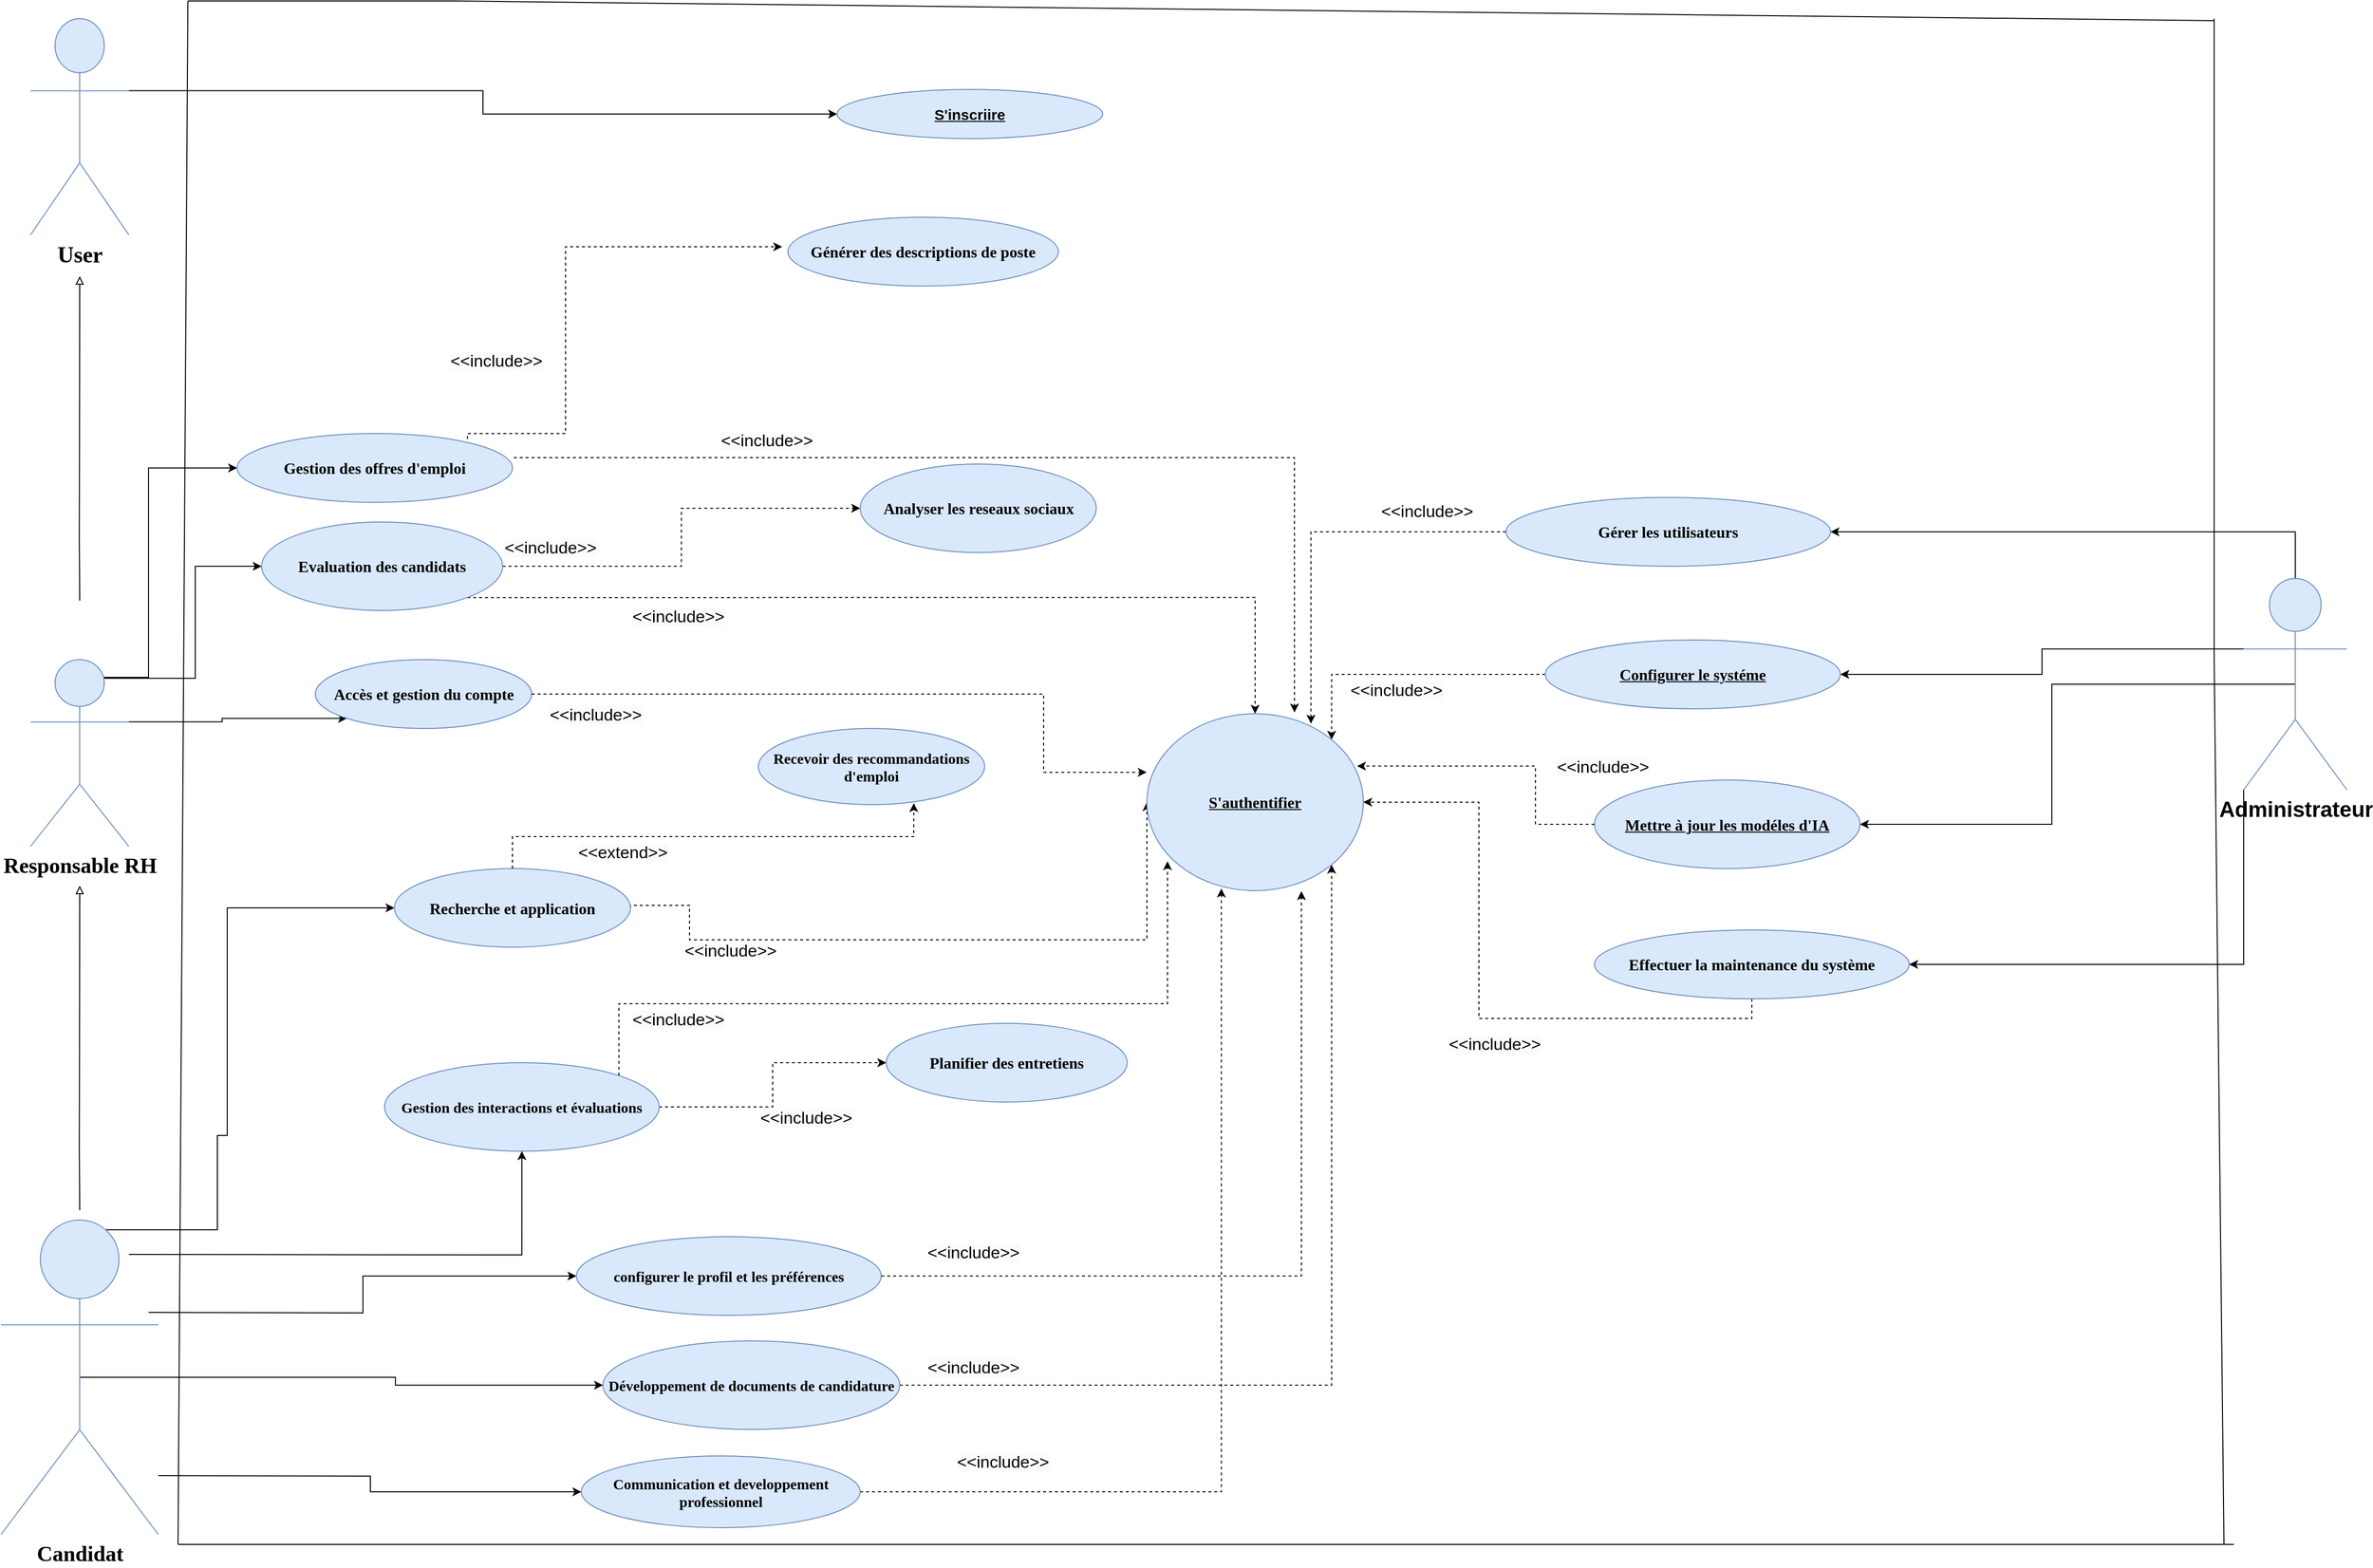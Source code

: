 <mxfile version="23.1.2" type="github" pages="2">
  <diagram name="Page-1" id="QbjlltIDUdfxvQgLfICV">
    <mxGraphModel dx="1068" dy="2477" grid="1" gridSize="10" guides="1" tooltips="1" connect="1" arrows="1" fold="1" page="1" pageScale="1" pageWidth="291" pageHeight="413" math="0" shadow="0">
      <root>
        <mxCell id="0" />
        <mxCell id="1" parent="0" />
        <mxCell id="irRTvhqSkoLgVxBGTdSO-6" value="" style="endArrow=none;html=1;rounded=0;" edge="1" parent="1">
          <mxGeometry width="50" height="50" relative="1" as="geometry">
            <mxPoint x="150" y="-100" as="sourcePoint" />
            <mxPoint x="160" y="-1670" as="targetPoint" />
          </mxGeometry>
        </mxCell>
        <mxCell id="irRTvhqSkoLgVxBGTdSO-7" value="" style="endArrow=none;html=1;rounded=0;" edge="1" parent="1">
          <mxGeometry width="50" height="50" relative="1" as="geometry">
            <mxPoint x="160" y="-1670" as="sourcePoint" />
            <mxPoint x="2220" y="-1650" as="targetPoint" />
            <Array as="points">
              <mxPoint x="430" y="-1670" />
            </Array>
          </mxGeometry>
        </mxCell>
        <mxCell id="irRTvhqSkoLgVxBGTdSO-13" value="" style="endArrow=block;html=1;rounded=0;curved=0;endFill=0;" edge="1" parent="1">
          <mxGeometry width="50" height="50" relative="1" as="geometry">
            <mxPoint x="50.06" y="-1060" as="sourcePoint" />
            <mxPoint x="50.06" y="-1390" as="targetPoint" />
            <Array as="points">
              <mxPoint x="49.63" y="-1120" />
            </Array>
          </mxGeometry>
        </mxCell>
        <mxCell id="xKyfS_tyk4sYt72xZp6e-140" style="edgeStyle=orthogonalEdgeStyle;rounded=0;orthogonalLoop=1;jettySize=auto;html=1;exitX=0.5;exitY=0;exitDx=0;exitDy=0;exitPerimeter=0;entryX=0;entryY=0.5;entryDx=0;entryDy=0;" edge="1" parent="1" source="irRTvhqSkoLgVxBGTdSO-14" target="irRTvhqSkoLgVxBGTdSO-53">
          <mxGeometry relative="1" as="geometry">
            <Array as="points">
              <mxPoint x="120" y="-982" />
              <mxPoint x="120" y="-1195" />
            </Array>
          </mxGeometry>
        </mxCell>
        <mxCell id="xKyfS_tyk4sYt72xZp6e-141" style="edgeStyle=orthogonalEdgeStyle;rounded=0;orthogonalLoop=1;jettySize=auto;html=1;exitX=0.75;exitY=0.1;exitDx=0;exitDy=0;exitPerimeter=0;entryX=0;entryY=0.5;entryDx=0;entryDy=0;" edge="1" parent="1" source="irRTvhqSkoLgVxBGTdSO-14" target="irRTvhqSkoLgVxBGTdSO-48">
          <mxGeometry relative="1" as="geometry" />
        </mxCell>
        <mxCell id="xKyfS_tyk4sYt72xZp6e-142" style="edgeStyle=orthogonalEdgeStyle;rounded=0;orthogonalLoop=1;jettySize=auto;html=1;exitX=1;exitY=0.333;exitDx=0;exitDy=0;exitPerimeter=0;entryX=0;entryY=1;entryDx=0;entryDy=0;" edge="1" parent="1" source="irRTvhqSkoLgVxBGTdSO-14" target="irRTvhqSkoLgVxBGTdSO-47">
          <mxGeometry relative="1" as="geometry" />
        </mxCell>
        <mxCell id="irRTvhqSkoLgVxBGTdSO-14" value="&lt;font size=&quot;1&quot; face=&quot;Georgia&quot;&gt;&lt;b style=&quot;font-size: 22px;&quot;&gt;Responsable RH&lt;/b&gt;&lt;/font&gt;" style="shape=umlActor;verticalLabelPosition=bottom;verticalAlign=top;html=1;outlineConnect=0;fillColor=#dae8fc;strokeColor=#6c8ebf;" vertex="1" parent="1">
          <mxGeometry y="-1000" width="100" height="190" as="geometry" />
        </mxCell>
        <mxCell id="xKyfS_tyk4sYt72xZp6e-143" style="edgeStyle=orthogonalEdgeStyle;rounded=0;orthogonalLoop=1;jettySize=auto;html=1;exitX=1;exitY=0.333;exitDx=0;exitDy=0;exitPerimeter=0;" edge="1" parent="1" source="irRTvhqSkoLgVxBGTdSO-17" target="xKyfS_tyk4sYt72xZp6e-22">
          <mxGeometry relative="1" as="geometry" />
        </mxCell>
        <mxCell id="irRTvhqSkoLgVxBGTdSO-17" value="&lt;font size=&quot;1&quot; face=&quot;Georgia&quot;&gt;&lt;b style=&quot;font-size: 23px;&quot;&gt;User&lt;/b&gt;&lt;/font&gt;" style="shape=umlActor;verticalLabelPosition=bottom;verticalAlign=top;html=1;outlineConnect=0;fillColor=#dae8fc;strokeColor=#6c8ebf;" vertex="1" parent="1">
          <mxGeometry y="-1652" width="100" height="220" as="geometry" />
        </mxCell>
        <mxCell id="irRTvhqSkoLgVxBGTdSO-46" value="&lt;b&gt;&lt;font face=&quot;Georgia&quot; style=&quot;font-size: 16px;&quot;&gt;Générer des descriptions de poste&lt;/font&gt;&lt;/b&gt;" style="ellipse;whiteSpace=wrap;html=1;fillColor=#dae8fc;strokeColor=#6c8ebf;" vertex="1" parent="1">
          <mxGeometry x="770" y="-1450" width="275" height="70" as="geometry" />
        </mxCell>
        <mxCell id="irRTvhqSkoLgVxBGTdSO-47" value="&lt;b&gt;&lt;font face=&quot;Georgia&quot; style=&quot;font-size: 16px;&quot;&gt;Accès et gestion du compte&lt;/font&gt;&lt;/b&gt;" style="ellipse;whiteSpace=wrap;html=1;fillColor=#dae8fc;strokeColor=#6c8ebf;" vertex="1" parent="1">
          <mxGeometry x="289.56" y="-1000" width="220" height="70" as="geometry" />
        </mxCell>
        <mxCell id="xKyfS_tyk4sYt72xZp6e-56" style="edgeStyle=orthogonalEdgeStyle;rounded=0;orthogonalLoop=1;jettySize=auto;html=1;exitX=1;exitY=0.5;exitDx=0;exitDy=0;dashed=1;" edge="1" parent="1" source="irRTvhqSkoLgVxBGTdSO-48" target="irRTvhqSkoLgVxBGTdSO-49">
          <mxGeometry relative="1" as="geometry" />
        </mxCell>
        <mxCell id="xKyfS_tyk4sYt72xZp6e-75" style="edgeStyle=orthogonalEdgeStyle;rounded=0;orthogonalLoop=1;jettySize=auto;html=1;exitX=1;exitY=1;exitDx=0;exitDy=0;dashed=1;" edge="1" parent="1" source="irRTvhqSkoLgVxBGTdSO-48" target="xKyfS_tyk4sYt72xZp6e-21">
          <mxGeometry relative="1" as="geometry" />
        </mxCell>
        <mxCell id="irRTvhqSkoLgVxBGTdSO-48" value="&lt;b&gt;&lt;font face=&quot;Georgia&quot; style=&quot;font-size: 16px;&quot;&gt;Evaluation des candidats&lt;/font&gt;&lt;/b&gt;" style="ellipse;whiteSpace=wrap;html=1;fillColor=#dae8fc;strokeColor=#6c8ebf;" vertex="1" parent="1">
          <mxGeometry x="235" y="-1140" width="245" height="90" as="geometry" />
        </mxCell>
        <mxCell id="irRTvhqSkoLgVxBGTdSO-49" value="&lt;font face=&quot;Georgia&quot; style=&quot;font-size: 16px;&quot;&gt;&lt;b style=&quot;&quot;&gt;Analyser les reseaux sociaux&lt;/b&gt;&lt;/font&gt;" style="ellipse;whiteSpace=wrap;html=1;fillColor=#dae8fc;strokeColor=#6c8ebf;" vertex="1" parent="1">
          <mxGeometry x="843.5" y="-1199" width="240" height="90" as="geometry" />
        </mxCell>
        <mxCell id="xKyfS_tyk4sYt72xZp6e-46" style="edgeStyle=orthogonalEdgeStyle;rounded=0;orthogonalLoop=1;jettySize=auto;html=1;exitX=1;exitY=0.5;exitDx=0;exitDy=0;entryX=0;entryY=0.5;entryDx=0;entryDy=0;dashed=1;" edge="1" parent="1" source="irRTvhqSkoLgVxBGTdSO-51" target="irRTvhqSkoLgVxBGTdSO-52">
          <mxGeometry relative="1" as="geometry" />
        </mxCell>
        <mxCell id="irRTvhqSkoLgVxBGTdSO-51" value="&lt;font face=&quot;Georgia&quot; style=&quot;font-size: 15px;&quot;&gt;&lt;b&gt;Gestion des interactions et évaluations&lt;/b&gt;&lt;/font&gt;" style="ellipse;whiteSpace=wrap;html=1;fillColor=#dae8fc;strokeColor=#6c8ebf;" vertex="1" parent="1">
          <mxGeometry x="360" y="-590" width="279.12" height="90" as="geometry" />
        </mxCell>
        <mxCell id="irRTvhqSkoLgVxBGTdSO-52" value="&lt;font face=&quot;Georgia&quot; style=&quot;font-size: 16px;&quot;&gt;&lt;b&gt;Planifier des entretiens&lt;/b&gt;&lt;/font&gt;" style="ellipse;whiteSpace=wrap;html=1;fillColor=#dae8fc;strokeColor=#6c8ebf;" vertex="1" parent="1">
          <mxGeometry x="870" y="-630" width="245" height="80" as="geometry" />
        </mxCell>
        <mxCell id="xKyfS_tyk4sYt72xZp6e-57" style="edgeStyle=orthogonalEdgeStyle;rounded=0;orthogonalLoop=1;jettySize=auto;html=1;exitX=1;exitY=0;exitDx=0;exitDy=0;entryX=0;entryY=0.5;entryDx=0;entryDy=0;dashed=1;" edge="1" parent="1">
          <mxGeometry relative="1" as="geometry">
            <mxPoint x="444.2" y="-1224.492" as="sourcePoint" />
            <mxPoint x="764.19" y="-1420" as="targetPoint" />
            <Array as="points">
              <mxPoint x="444" y="-1230" />
              <mxPoint x="544" y="-1230" />
              <mxPoint x="544" y="-1420" />
            </Array>
          </mxGeometry>
        </mxCell>
        <mxCell id="irRTvhqSkoLgVxBGTdSO-53" value="&lt;b&gt;&lt;font face=&quot;Georgia&quot; style=&quot;font-size: 16px;&quot;&gt;Gestion des offres d&#39;emploi&lt;/font&gt;&lt;/b&gt;" style="ellipse;whiteSpace=wrap;html=1;fillColor=#dae8fc;strokeColor=#6c8ebf;" vertex="1" parent="1">
          <mxGeometry x="210" y="-1230" width="280" height="70" as="geometry" />
        </mxCell>
        <mxCell id="xKyfS_tyk4sYt72xZp6e-136" style="edgeStyle=orthogonalEdgeStyle;rounded=0;orthogonalLoop=1;jettySize=auto;html=1;exitX=1;exitY=0.5;exitDx=0;exitDy=0;entryX=0;entryY=0.5;entryDx=0;entryDy=0;dashed=1;" edge="1" parent="1" source="irRTvhqSkoLgVxBGTdSO-54" target="xKyfS_tyk4sYt72xZp6e-21">
          <mxGeometry relative="1" as="geometry">
            <Array as="points">
              <mxPoint x="670" y="-750" />
              <mxPoint x="670" y="-715" />
            </Array>
          </mxGeometry>
        </mxCell>
        <mxCell id="irRTvhqSkoLgVxBGTdSO-54" value="&lt;b&gt;&lt;font face=&quot;Georgia&quot; style=&quot;font-size: 16px;&quot;&gt;Recherche et application&lt;/font&gt;&lt;/b&gt;" style="ellipse;whiteSpace=wrap;html=1;fillColor=#dae8fc;strokeColor=#6c8ebf;" vertex="1" parent="1">
          <mxGeometry x="370" y="-787.5" width="240" height="80" as="geometry" />
        </mxCell>
        <mxCell id="irRTvhqSkoLgVxBGTdSO-55" value="&lt;font size=&quot;1&quot; face=&quot;Georgia&quot; style=&quot;&quot;&gt;&lt;b style=&quot;font-size: 15px;&quot;&gt;Recevoir des recommandations d&#39;emploi&lt;/b&gt;&lt;/font&gt;" style="ellipse;whiteSpace=wrap;html=1;fillColor=#dae8fc;strokeColor=#6c8ebf;" vertex="1" parent="1">
          <mxGeometry x="740" y="-930" width="230" height="77.5" as="geometry" />
        </mxCell>
        <mxCell id="xKyfS_tyk4sYt72xZp6e-6" value="&lt;b&gt;&lt;font face=&quot;Georgia&quot; style=&quot;font-size: 16px;&quot;&gt;Gérer les utilisateurs&lt;/font&gt;&lt;/b&gt;" style="ellipse;whiteSpace=wrap;html=1;align=center;fillColor=#dae8fc;strokeColor=#6c8ebf;" vertex="1" parent="1">
          <mxGeometry x="1500" y="-1165" width="330" height="70" as="geometry" />
        </mxCell>
        <mxCell id="xKyfS_tyk4sYt72xZp6e-81" style="edgeStyle=orthogonalEdgeStyle;rounded=0;orthogonalLoop=1;jettySize=auto;html=1;exitX=1;exitY=0.5;exitDx=0;exitDy=0;dashed=1;entryX=0.344;entryY=0.988;entryDx=0;entryDy=0;entryPerimeter=0;" edge="1" parent="1" source="xKyfS_tyk4sYt72xZp6e-7" target="xKyfS_tyk4sYt72xZp6e-21">
          <mxGeometry relative="1" as="geometry">
            <mxPoint x="860" y="-825" as="targetPoint" />
          </mxGeometry>
        </mxCell>
        <mxCell id="xKyfS_tyk4sYt72xZp6e-7" value="&lt;b&gt;&lt;font face=&quot;Georgia&quot; style=&quot;font-size: 15px;&quot;&gt;Communication et developpement professionnel&lt;/font&gt;&lt;/b&gt;" style="ellipse;whiteSpace=wrap;html=1;align=center;fillColor=#dae8fc;strokeColor=#6c8ebf;" vertex="1" parent="1">
          <mxGeometry x="560" y="-190" width="283.5" height="73" as="geometry" />
        </mxCell>
        <mxCell id="xKyfS_tyk4sYt72xZp6e-80" style="edgeStyle=orthogonalEdgeStyle;rounded=0;orthogonalLoop=1;jettySize=auto;html=1;exitX=1;exitY=0.5;exitDx=0;exitDy=0;entryX=1;entryY=1;entryDx=0;entryDy=0;dashed=1;" edge="1" parent="1" source="xKyfS_tyk4sYt72xZp6e-8" target="xKyfS_tyk4sYt72xZp6e-21">
          <mxGeometry relative="1" as="geometry" />
        </mxCell>
        <mxCell id="xKyfS_tyk4sYt72xZp6e-8" value="&lt;b&gt;&lt;font face=&quot;Georgia&quot; style=&quot;font-size: 15px;&quot;&gt;Développement de documents de candidature&lt;/font&gt;&lt;/b&gt;" style="ellipse;whiteSpace=wrap;html=1;align=center;fillColor=#dae8fc;strokeColor=#6c8ebf;" vertex="1" parent="1">
          <mxGeometry x="582" y="-307" width="301.75" height="90" as="geometry" />
        </mxCell>
        <mxCell id="xKyfS_tyk4sYt72xZp6e-9" value="&lt;font face=&quot;Georgia&quot; style=&quot;font-size: 15px;&quot;&gt;&lt;b&gt;configurer le profil et les préférences&lt;/b&gt;&lt;/font&gt;" style="ellipse;whiteSpace=wrap;html=1;align=center;fillColor=#dae8fc;strokeColor=#6c8ebf;" vertex="1" parent="1">
          <mxGeometry x="555" y="-413" width="310" height="80" as="geometry" />
        </mxCell>
        <mxCell id="xKyfS_tyk4sYt72xZp6e-12" value="&lt;font face=&quot;Georgia&quot; style=&quot;font-size: 16px;&quot;&gt;&lt;b&gt;Mettre à jour les modéles d&#39;IA&lt;/b&gt;&lt;/font&gt;" style="ellipse;whiteSpace=wrap;html=1;align=center;fontStyle=4;fillColor=#dae8fc;strokeColor=#6c8ebf;" vertex="1" parent="1">
          <mxGeometry x="1590" y="-877.5" width="270" height="90" as="geometry" />
        </mxCell>
        <mxCell id="xKyfS_tyk4sYt72xZp6e-116" style="edgeStyle=orthogonalEdgeStyle;rounded=0;orthogonalLoop=1;jettySize=auto;html=1;exitX=0;exitY=0.5;exitDx=0;exitDy=0;entryX=1;entryY=0;entryDx=0;entryDy=0;dashed=1;" edge="1" parent="1" source="xKyfS_tyk4sYt72xZp6e-13" target="xKyfS_tyk4sYt72xZp6e-21">
          <mxGeometry relative="1" as="geometry" />
        </mxCell>
        <mxCell id="xKyfS_tyk4sYt72xZp6e-13" value="&lt;font face=&quot;Georgia&quot; style=&quot;font-size: 16px;&quot;&gt;&lt;b&gt;Configurer le systéme&lt;/b&gt;&lt;/font&gt;" style="ellipse;whiteSpace=wrap;html=1;align=center;fontStyle=4;fillColor=#dae8fc;strokeColor=#6c8ebf;" vertex="1" parent="1">
          <mxGeometry x="1540" y="-1020" width="300" height="70" as="geometry" />
        </mxCell>
        <mxCell id="xKyfS_tyk4sYt72xZp6e-113" style="edgeStyle=orthogonalEdgeStyle;rounded=0;orthogonalLoop=1;jettySize=auto;html=1;exitX=0.5;exitY=1;exitDx=0;exitDy=0;entryX=1;entryY=0.5;entryDx=0;entryDy=0;dashed=1;" edge="1" parent="1" source="xKyfS_tyk4sYt72xZp6e-15" target="xKyfS_tyk4sYt72xZp6e-21">
          <mxGeometry relative="1" as="geometry" />
        </mxCell>
        <mxCell id="xKyfS_tyk4sYt72xZp6e-15" value="&lt;font face=&quot;Georgia&quot; style=&quot;font-size: 16px;&quot;&gt;&lt;b&gt;Effectuer la maintenance du système&lt;/b&gt;&lt;/font&gt;" style="ellipse;whiteSpace=wrap;html=1;align=center;fillColor=#dae8fc;strokeColor=#6c8ebf;" vertex="1" parent="1">
          <mxGeometry x="1590" y="-725" width="320" height="70" as="geometry" />
        </mxCell>
        <mxCell id="xKyfS_tyk4sYt72xZp6e-21" value="&lt;b&gt;&lt;font face=&quot;Georgia&quot; style=&quot;font-size: 16px;&quot;&gt;S&#39;authentifier&lt;/font&gt;&lt;/b&gt;" style="ellipse;whiteSpace=wrap;html=1;align=center;fontStyle=4;fillColor=#dae8fc;strokeColor=#6c8ebf;" vertex="1" parent="1">
          <mxGeometry x="1135" y="-945" width="220" height="180" as="geometry" />
        </mxCell>
        <mxCell id="xKyfS_tyk4sYt72xZp6e-22" value="&lt;font style=&quot;font-size: 15px;&quot;&gt;&lt;b&gt;S&#39;inscriire&lt;/b&gt;&lt;/font&gt;" style="ellipse;whiteSpace=wrap;html=1;align=center;fontStyle=4;fillColor=#dae8fc;strokeColor=#6c8ebf;" vertex="1" parent="1">
          <mxGeometry x="820" y="-1580" width="270" height="50" as="geometry" />
        </mxCell>
        <mxCell id="xKyfS_tyk4sYt72xZp6e-27" value="" style="endArrow=none;html=1;rounded=0;" edge="1" parent="1">
          <mxGeometry width="50" height="50" relative="1" as="geometry">
            <mxPoint x="150" y="-100" as="sourcePoint" />
            <mxPoint x="2240" y="-100" as="targetPoint" />
          </mxGeometry>
        </mxCell>
        <mxCell id="xKyfS_tyk4sYt72xZp6e-28" value="" style="endArrow=none;html=1;rounded=0;" edge="1" parent="1">
          <mxGeometry width="50" height="50" relative="1" as="geometry">
            <mxPoint x="2230" y="-100" as="sourcePoint" />
            <mxPoint x="2220" y="-1652" as="targetPoint" />
            <Array as="points">
              <mxPoint x="2220" y="-1002" />
            </Array>
          </mxGeometry>
        </mxCell>
        <mxCell id="xKyfS_tyk4sYt72xZp6e-122" style="edgeStyle=orthogonalEdgeStyle;rounded=0;orthogonalLoop=1;jettySize=auto;html=1;exitX=0.5;exitY=0;exitDx=0;exitDy=0;exitPerimeter=0;entryX=1;entryY=0.5;entryDx=0;entryDy=0;" edge="1" parent="1" source="xKyfS_tyk4sYt72xZp6e-36" target="xKyfS_tyk4sYt72xZp6e-6">
          <mxGeometry relative="1" as="geometry" />
        </mxCell>
        <mxCell id="xKyfS_tyk4sYt72xZp6e-123" style="edgeStyle=orthogonalEdgeStyle;rounded=0;orthogonalLoop=1;jettySize=auto;html=1;exitX=0;exitY=0.333;exitDx=0;exitDy=0;exitPerimeter=0;entryX=1;entryY=0.5;entryDx=0;entryDy=0;" edge="1" parent="1" source="xKyfS_tyk4sYt72xZp6e-36" target="xKyfS_tyk4sYt72xZp6e-13">
          <mxGeometry relative="1" as="geometry" />
        </mxCell>
        <mxCell id="xKyfS_tyk4sYt72xZp6e-124" style="edgeStyle=orthogonalEdgeStyle;rounded=0;orthogonalLoop=1;jettySize=auto;html=1;exitX=0.5;exitY=0.5;exitDx=0;exitDy=0;exitPerimeter=0;entryX=1;entryY=0.5;entryDx=0;entryDy=0;" edge="1" parent="1" source="xKyfS_tyk4sYt72xZp6e-36" target="xKyfS_tyk4sYt72xZp6e-12">
          <mxGeometry relative="1" as="geometry" />
        </mxCell>
        <mxCell id="xKyfS_tyk4sYt72xZp6e-125" style="edgeStyle=orthogonalEdgeStyle;rounded=0;orthogonalLoop=1;jettySize=auto;html=1;exitX=0;exitY=1;exitDx=0;exitDy=0;exitPerimeter=0;entryX=1;entryY=0.5;entryDx=0;entryDy=0;" edge="1" parent="1" source="xKyfS_tyk4sYt72xZp6e-36" target="xKyfS_tyk4sYt72xZp6e-15">
          <mxGeometry relative="1" as="geometry" />
        </mxCell>
        <mxCell id="xKyfS_tyk4sYt72xZp6e-36" value="&lt;font style=&quot;font-size: 22px;&quot;&gt;&lt;b&gt;Administrateur&lt;/b&gt;&lt;/font&gt;" style="shape=umlActor;verticalLabelPosition=bottom;verticalAlign=top;html=1;outlineConnect=0;fillColor=#dae8fc;strokeColor=#6c8ebf;" vertex="1" parent="1">
          <mxGeometry x="2250" y="-1082.5" width="105" height="215" as="geometry" />
        </mxCell>
        <mxCell id="xKyfS_tyk4sYt72xZp6e-45" style="edgeStyle=orthogonalEdgeStyle;rounded=0;orthogonalLoop=1;jettySize=auto;html=1;exitX=0.5;exitY=0;exitDx=0;exitDy=0;entryX=0.687;entryY=0.981;entryDx=0;entryDy=0;entryPerimeter=0;dashed=1;" edge="1" parent="1" source="irRTvhqSkoLgVxBGTdSO-54" target="irRTvhqSkoLgVxBGTdSO-55">
          <mxGeometry relative="1" as="geometry" />
        </mxCell>
        <mxCell id="xKyfS_tyk4sYt72xZp6e-79" style="edgeStyle=orthogonalEdgeStyle;rounded=0;orthogonalLoop=1;jettySize=auto;html=1;exitX=1;exitY=0.5;exitDx=0;exitDy=0;entryX=0.714;entryY=1.003;entryDx=0;entryDy=0;entryPerimeter=0;dashed=1;" edge="1" parent="1" source="xKyfS_tyk4sYt72xZp6e-9" target="xKyfS_tyk4sYt72xZp6e-21">
          <mxGeometry relative="1" as="geometry" />
        </mxCell>
        <mxCell id="xKyfS_tyk4sYt72xZp6e-83" value="&lt;font style=&quot;font-size: 17px;&quot;&gt;&amp;lt;&amp;lt;include&amp;gt;&amp;gt;&lt;/font&gt;" style="text;html=1;strokeColor=none;fillColor=none;align=center;verticalAlign=middle;whiteSpace=wrap;rounded=0;" vertex="1" parent="1">
          <mxGeometry x="1390" y="-1165" width="60" height="30" as="geometry" />
        </mxCell>
        <mxCell id="xKyfS_tyk4sYt72xZp6e-84" value="&lt;span style=&quot;color: rgb(0, 0, 0); font-family: Helvetica; font-size: 17px; font-style: normal; font-variant-ligatures: normal; font-variant-caps: normal; font-weight: 400; letter-spacing: normal; orphans: 2; text-align: center; text-indent: 0px; text-transform: none; widows: 2; word-spacing: 0px; -webkit-text-stroke-width: 0px; background-color: rgb(251, 251, 251); text-decoration-thickness: initial; text-decoration-style: initial; text-decoration-color: initial; float: none; display: inline !important;&quot;&gt;&amp;lt;&amp;lt;include&amp;gt;&amp;gt;&lt;/span&gt;" style="text;whiteSpace=wrap;html=1;" vertex="1" parent="1">
          <mxGeometry x="940" y="-200" width="130" height="40" as="geometry" />
        </mxCell>
        <mxCell id="xKyfS_tyk4sYt72xZp6e-85" value="&#xa;&lt;span style=&quot;color: rgb(0, 0, 0); font-family: Helvetica; font-size: 17px; font-style: normal; font-variant-ligatures: normal; font-variant-caps: normal; font-weight: 400; letter-spacing: normal; orphans: 2; text-align: center; text-indent: 0px; text-transform: none; widows: 2; word-spacing: 0px; -webkit-text-stroke-width: 0px; background-color: rgb(251, 251, 251); text-decoration-thickness: initial; text-decoration-style: initial; text-decoration-color: initial; float: none; display: inline !important;&quot;&gt;&amp;lt;&amp;lt;include&amp;gt;&amp;gt;&lt;/span&gt;&#xa;&#xa;" style="text;whiteSpace=wrap;html=1;" vertex="1" parent="1">
          <mxGeometry x="910" y="-310" width="130" height="40" as="geometry" />
        </mxCell>
        <mxCell id="xKyfS_tyk4sYt72xZp6e-87" value="&lt;span style=&quot;color: rgb(0, 0, 0); font-family: Helvetica; font-size: 17px; font-style: normal; font-variant-ligatures: normal; font-variant-caps: normal; font-weight: 400; letter-spacing: normal; orphans: 2; text-align: center; text-indent: 0px; text-transform: none; widows: 2; word-spacing: 0px; -webkit-text-stroke-width: 0px; background-color: rgb(251, 251, 251); text-decoration-thickness: initial; text-decoration-style: initial; text-decoration-color: initial; float: none; display: inline !important;&quot;&gt;&amp;lt;&amp;lt;include&amp;gt;&amp;gt;&lt;/span&gt;" style="text;whiteSpace=wrap;html=1;" vertex="1" parent="1">
          <mxGeometry x="1440" y="-625" width="130" height="40" as="geometry" />
        </mxCell>
        <mxCell id="xKyfS_tyk4sYt72xZp6e-88" value="&lt;span style=&quot;color: rgb(0, 0, 0); font-family: Helvetica; font-size: 17px; font-style: normal; font-variant-ligatures: normal; font-variant-caps: normal; font-weight: 400; letter-spacing: normal; orphans: 2; text-align: center; text-indent: 0px; text-transform: none; widows: 2; word-spacing: 0px; -webkit-text-stroke-width: 0px; background-color: rgb(251, 251, 251); text-decoration-thickness: initial; text-decoration-style: initial; text-decoration-color: initial; float: none; display: inline !important;&quot;&gt;&amp;lt;&amp;lt;include&amp;gt;&amp;gt;&lt;/span&gt;" style="text;whiteSpace=wrap;html=1;" vertex="1" parent="1">
          <mxGeometry x="1340" y="-985" width="130" height="40" as="geometry" />
        </mxCell>
        <mxCell id="xKyfS_tyk4sYt72xZp6e-93" value="&lt;span style=&quot;color: rgb(0, 0, 0); font-family: Helvetica; font-size: 17px; font-style: normal; font-variant-ligatures: normal; font-variant-caps: normal; font-weight: 400; letter-spacing: normal; orphans: 2; text-align: center; text-indent: 0px; text-transform: none; widows: 2; word-spacing: 0px; -webkit-text-stroke-width: 0px; background-color: rgb(251, 251, 251); text-decoration-thickness: initial; text-decoration-style: initial; text-decoration-color: initial; float: none; display: inline !important;&quot;&gt;&amp;lt;&amp;lt;include&amp;gt;&amp;gt;&lt;/span&gt;" style="text;whiteSpace=wrap;html=1;" vertex="1" parent="1">
          <mxGeometry x="525.88" y="-960" width="130" height="40" as="geometry" />
        </mxCell>
        <mxCell id="xKyfS_tyk4sYt72xZp6e-95" value="&lt;span style=&quot;color: rgb(0, 0, 0); font-family: Helvetica; font-size: 17px; font-style: normal; font-variant-ligatures: normal; font-variant-caps: normal; font-weight: 400; letter-spacing: normal; orphans: 2; text-align: center; text-indent: 0px; text-transform: none; widows: 2; word-spacing: 0px; -webkit-text-stroke-width: 0px; background-color: rgb(251, 251, 251); text-decoration-thickness: initial; text-decoration-style: initial; text-decoration-color: initial; float: none; display: inline !important;&quot;&gt;&amp;lt;&amp;lt;include&amp;gt;&amp;gt;&lt;/span&gt;" style="text;whiteSpace=wrap;html=1;" vertex="1" parent="1">
          <mxGeometry x="425" y="-1320" width="130" height="40" as="geometry" />
        </mxCell>
        <mxCell id="xKyfS_tyk4sYt72xZp6e-96" value="&lt;span style=&quot;color: rgb(0, 0, 0); font-family: Helvetica; font-size: 17px; font-style: normal; font-variant-ligatures: normal; font-variant-caps: normal; font-weight: 400; letter-spacing: normal; orphans: 2; text-align: center; text-indent: 0px; text-transform: none; widows: 2; word-spacing: 0px; -webkit-text-stroke-width: 0px; background-color: rgb(251, 251, 251); text-decoration-thickness: initial; text-decoration-style: initial; text-decoration-color: initial; float: none; display: inline !important;&quot;&gt;&amp;lt;&amp;lt;include&amp;gt;&amp;gt;&lt;/span&gt;" style="text;whiteSpace=wrap;html=1;" vertex="1" parent="1">
          <mxGeometry x="480" y="-1130" width="130" height="40" as="geometry" />
        </mxCell>
        <mxCell id="xKyfS_tyk4sYt72xZp6e-97" value="&lt;span style=&quot;color: rgb(0, 0, 0); font-family: Helvetica; font-size: 17px; font-style: normal; font-variant-ligatures: normal; font-variant-caps: normal; font-weight: 400; letter-spacing: normal; orphans: 2; text-align: center; text-indent: 0px; text-transform: none; widows: 2; word-spacing: 0px; -webkit-text-stroke-width: 0px; background-color: rgb(251, 251, 251); text-decoration-thickness: initial; text-decoration-style: initial; text-decoration-color: initial; float: none; display: inline !important;&quot;&gt;&amp;lt;&amp;lt;include&amp;gt;&amp;gt;&lt;/span&gt;" style="text;whiteSpace=wrap;html=1;" vertex="1" parent="1">
          <mxGeometry x="610" y="-1060" width="130" height="40" as="geometry" />
        </mxCell>
        <mxCell id="xKyfS_tyk4sYt72xZp6e-98" value="&lt;span style=&quot;color: rgb(0, 0, 0); font-family: Helvetica; font-size: 17px; font-style: normal; font-variant-ligatures: normal; font-variant-caps: normal; font-weight: 400; letter-spacing: normal; orphans: 2; text-align: center; text-indent: 0px; text-transform: none; widows: 2; word-spacing: 0px; -webkit-text-stroke-width: 0px; background-color: rgb(251, 251, 251); text-decoration-thickness: initial; text-decoration-style: initial; text-decoration-color: initial; float: none; display: inline !important;&quot;&gt;&amp;lt;&amp;lt;extend&amp;gt;&amp;gt;&lt;/span&gt;" style="text;whiteSpace=wrap;html=1;" vertex="1" parent="1">
          <mxGeometry x="555" y="-820" width="130" height="40" as="geometry" />
        </mxCell>
        <mxCell id="xKyfS_tyk4sYt72xZp6e-99" value="&lt;span style=&quot;color: rgb(0, 0, 0); font-family: Helvetica; font-size: 17px; font-style: normal; font-variant-ligatures: normal; font-variant-caps: normal; font-weight: 400; letter-spacing: normal; orphans: 2; text-align: center; text-indent: 0px; text-transform: none; widows: 2; word-spacing: 0px; -webkit-text-stroke-width: 0px; background-color: rgb(251, 251, 251); text-decoration-thickness: initial; text-decoration-style: initial; text-decoration-color: initial; float: none; display: inline !important;&quot;&gt;&amp;lt;&amp;lt;include&amp;gt;&amp;gt;&lt;/span&gt;" style="text;whiteSpace=wrap;html=1;" vertex="1" parent="1">
          <mxGeometry x="910" y="-413" width="130" height="40" as="geometry" />
        </mxCell>
        <mxCell id="xKyfS_tyk4sYt72xZp6e-107" style="edgeStyle=orthogonalEdgeStyle;rounded=0;orthogonalLoop=1;jettySize=auto;html=1;exitX=1;exitY=0.5;exitDx=0;exitDy=0;entryX=-0.001;entryY=0.331;entryDx=0;entryDy=0;entryPerimeter=0;dashed=1;" edge="1" parent="1" source="irRTvhqSkoLgVxBGTdSO-47" target="xKyfS_tyk4sYt72xZp6e-21">
          <mxGeometry relative="1" as="geometry">
            <Array as="points">
              <mxPoint x="1030" y="-965" />
              <mxPoint x="1030" y="-885" />
            </Array>
          </mxGeometry>
        </mxCell>
        <mxCell id="xKyfS_tyk4sYt72xZp6e-117" style="edgeStyle=orthogonalEdgeStyle;rounded=0;orthogonalLoop=1;jettySize=auto;html=1;exitX=0;exitY=0.5;exitDx=0;exitDy=0;entryX=0.758;entryY=0.056;entryDx=0;entryDy=0;entryPerimeter=0;dashed=1;" edge="1" parent="1" source="xKyfS_tyk4sYt72xZp6e-6" target="xKyfS_tyk4sYt72xZp6e-21">
          <mxGeometry relative="1" as="geometry" />
        </mxCell>
        <mxCell id="xKyfS_tyk4sYt72xZp6e-131" value="" style="edgeStyle=orthogonalEdgeStyle;rounded=0;orthogonalLoop=1;jettySize=auto;html=1;exitX=1.005;exitY=0.35;exitDx=0;exitDy=0;dashed=1;entryX=0.682;entryY=-0.007;entryDx=0;entryDy=0;entryPerimeter=0;exitPerimeter=0;" edge="1" parent="1" source="irRTvhqSkoLgVxBGTdSO-53" target="xKyfS_tyk4sYt72xZp6e-21">
          <mxGeometry relative="1" as="geometry">
            <mxPoint x="510.0" y="-1203.228" as="sourcePoint" />
            <mxPoint x="1289.02" y="-960.0" as="targetPoint" />
          </mxGeometry>
        </mxCell>
        <mxCell id="xKyfS_tyk4sYt72xZp6e-132" value="&lt;span style=&quot;color: rgb(0, 0, 0); font-family: Helvetica; font-size: 17px; font-style: normal; font-variant-ligatures: normal; font-variant-caps: normal; font-weight: 400; letter-spacing: normal; orphans: 2; text-align: center; text-indent: 0px; text-transform: none; widows: 2; word-spacing: 0px; -webkit-text-stroke-width: 0px; background-color: rgb(251, 251, 251); text-decoration-thickness: initial; text-decoration-style: initial; text-decoration-color: initial; float: none; display: inline !important;&quot;&gt;&amp;lt;&amp;lt;include&amp;gt;&amp;gt;&lt;/span&gt;" style="text;whiteSpace=wrap;html=1;" vertex="1" parent="1">
          <mxGeometry x="700" y="-1239" width="130" height="40" as="geometry" />
        </mxCell>
        <mxCell id="xKyfS_tyk4sYt72xZp6e-101" value="&lt;span style=&quot;color: rgb(0, 0, 0); font-family: Helvetica; font-size: 17px; font-style: normal; font-variant-ligatures: normal; font-variant-caps: normal; font-weight: 400; letter-spacing: normal; orphans: 2; text-align: center; text-indent: 0px; text-transform: none; widows: 2; word-spacing: 0px; -webkit-text-stroke-width: 0px; background-color: rgb(251, 251, 251); text-decoration-thickness: initial; text-decoration-style: initial; text-decoration-color: initial; float: none; display: inline !important;&quot;&gt;&amp;lt;&amp;lt;include&amp;gt;&amp;gt;&lt;/span&gt;" style="text;whiteSpace=wrap;html=1;" vertex="1" parent="1">
          <mxGeometry x="663" y="-720" width="130" height="40" as="geometry" />
        </mxCell>
        <mxCell id="xKyfS_tyk4sYt72xZp6e-135" style="edgeStyle=orthogonalEdgeStyle;rounded=0;orthogonalLoop=1;jettySize=auto;html=1;exitX=0.5;exitY=1;exitDx=0;exitDy=0;" edge="1" parent="1" source="xKyfS_tyk4sYt72xZp6e-101" target="xKyfS_tyk4sYt72xZp6e-101">
          <mxGeometry relative="1" as="geometry" />
        </mxCell>
        <mxCell id="xKyfS_tyk4sYt72xZp6e-144" style="edgeStyle=orthogonalEdgeStyle;rounded=0;orthogonalLoop=1;jettySize=auto;html=1;exitX=0.5;exitY=0;exitDx=0;exitDy=0;exitPerimeter=0;entryX=0;entryY=0.5;entryDx=0;entryDy=0;" edge="1" parent="1" target="irRTvhqSkoLgVxBGTdSO-54">
          <mxGeometry relative="1" as="geometry">
            <mxPoint x="70" y="-420" as="sourcePoint" />
            <Array as="points">
              <mxPoint x="190" y="-420" />
              <mxPoint x="190" y="-516" />
              <mxPoint x="200" y="-516" />
              <mxPoint x="200" y="-748" />
            </Array>
          </mxGeometry>
        </mxCell>
        <mxCell id="xKyfS_tyk4sYt72xZp6e-145" style="edgeStyle=orthogonalEdgeStyle;rounded=0;orthogonalLoop=1;jettySize=auto;html=1;exitX=0.75;exitY=0.1;exitDx=0;exitDy=0;exitPerimeter=0;" edge="1" parent="1" target="irRTvhqSkoLgVxBGTdSO-51">
          <mxGeometry relative="1" as="geometry">
            <mxPoint x="100" y="-395" as="sourcePoint" />
          </mxGeometry>
        </mxCell>
        <mxCell id="xKyfS_tyk4sYt72xZp6e-146" style="edgeStyle=orthogonalEdgeStyle;rounded=0;orthogonalLoop=1;jettySize=auto;html=1;entryX=0;entryY=0.5;entryDx=0;entryDy=0;" edge="1" parent="1" target="xKyfS_tyk4sYt72xZp6e-9">
          <mxGeometry relative="1" as="geometry">
            <mxPoint x="120" y="-336" as="sourcePoint" />
          </mxGeometry>
        </mxCell>
        <mxCell id="xKyfS_tyk4sYt72xZp6e-148" style="edgeStyle=orthogonalEdgeStyle;rounded=0;orthogonalLoop=1;jettySize=auto;html=1;exitX=1;exitY=1;exitDx=0;exitDy=0;exitPerimeter=0;entryX=0;entryY=0.5;entryDx=0;entryDy=0;" edge="1" parent="1" target="xKyfS_tyk4sYt72xZp6e-7">
          <mxGeometry relative="1" as="geometry">
            <mxPoint x="130" y="-170" as="sourcePoint" />
          </mxGeometry>
        </mxCell>
        <mxCell id="xKyfS_tyk4sYt72xZp6e-151" value="" style="endArrow=block;html=1;rounded=0;curved=0;endFill=0;" edge="1" parent="1">
          <mxGeometry width="50" height="50" relative="1" as="geometry">
            <mxPoint x="50.06" y="-440" as="sourcePoint" />
            <mxPoint x="50.06" y="-770" as="targetPoint" />
            <Array as="points">
              <mxPoint x="49.63" y="-500" />
            </Array>
          </mxGeometry>
        </mxCell>
        <mxCell id="xKyfS_tyk4sYt72xZp6e-152" style="edgeStyle=orthogonalEdgeStyle;rounded=0;orthogonalLoop=1;jettySize=auto;html=1;exitX=0;exitY=0.5;exitDx=0;exitDy=0;entryX=0.971;entryY=0.296;entryDx=0;entryDy=0;entryPerimeter=0;dashed=1;" edge="1" parent="1" source="xKyfS_tyk4sYt72xZp6e-12" target="xKyfS_tyk4sYt72xZp6e-21">
          <mxGeometry relative="1" as="geometry">
            <Array as="points">
              <mxPoint x="1530" y="-833" />
              <mxPoint x="1530" y="-892" />
            </Array>
          </mxGeometry>
        </mxCell>
        <mxCell id="xKyfS_tyk4sYt72xZp6e-153" value="&lt;span style=&quot;color: rgb(0, 0, 0); font-family: Helvetica; font-size: 17px; font-style: normal; font-variant-ligatures: normal; font-variant-caps: normal; font-weight: 400; letter-spacing: normal; orphans: 2; text-align: center; text-indent: 0px; text-transform: none; widows: 2; word-spacing: 0px; -webkit-text-stroke-width: 0px; background-color: rgb(251, 251, 251); text-decoration-thickness: initial; text-decoration-style: initial; text-decoration-color: initial; float: none; display: inline !important;&quot;&gt;&amp;lt;&amp;lt;include&amp;gt;&amp;gt;&lt;/span&gt;" style="text;whiteSpace=wrap;html=1;" vertex="1" parent="1">
          <mxGeometry x="1550" y="-907.5" width="130" height="40" as="geometry" />
        </mxCell>
        <mxCell id="xKyfS_tyk4sYt72xZp6e-158" style="edgeStyle=orthogonalEdgeStyle;rounded=0;orthogonalLoop=1;jettySize=auto;html=1;exitX=0.5;exitY=0.5;exitDx=0;exitDy=0;exitPerimeter=0;entryX=0;entryY=0.5;entryDx=0;entryDy=0;" edge="1" parent="1" source="xKyfS_tyk4sYt72xZp6e-155" target="xKyfS_tyk4sYt72xZp6e-8">
          <mxGeometry relative="1" as="geometry">
            <Array as="points">
              <mxPoint x="371" y="-270" />
              <mxPoint x="371" y="-262" />
            </Array>
          </mxGeometry>
        </mxCell>
        <mxCell id="xKyfS_tyk4sYt72xZp6e-155" value="&lt;font face=&quot;Georgia&quot; style=&quot;font-size: 22px;&quot;&gt;&lt;b&gt;Candidat&lt;/b&gt;&lt;/font&gt;" style="shape=umlActor;verticalLabelPosition=bottom;verticalAlign=top;html=1;outlineConnect=0;fillColor=#dae8fc;strokeColor=#6c8ebf;" vertex="1" parent="1">
          <mxGeometry x="-30" y="-430" width="160" height="320" as="geometry" />
        </mxCell>
        <mxCell id="xKyfS_tyk4sYt72xZp6e-159" style="edgeStyle=orthogonalEdgeStyle;rounded=0;orthogonalLoop=1;jettySize=auto;html=1;exitX=1;exitY=0;exitDx=0;exitDy=0;entryX=0.095;entryY=0.834;entryDx=0;entryDy=0;entryPerimeter=0;dashed=1;" edge="1" parent="1" source="irRTvhqSkoLgVxBGTdSO-51" target="xKyfS_tyk4sYt72xZp6e-21">
          <mxGeometry relative="1" as="geometry">
            <Array as="points">
              <mxPoint x="599" y="-650" />
              <mxPoint x="1156" y="-650" />
            </Array>
          </mxGeometry>
        </mxCell>
        <mxCell id="xKyfS_tyk4sYt72xZp6e-160" value="&lt;span style=&quot;color: rgb(0, 0, 0); font-family: Helvetica; font-size: 17px; font-style: normal; font-variant-ligatures: normal; font-variant-caps: normal; font-weight: 400; letter-spacing: normal; orphans: 2; text-align: center; text-indent: 0px; text-transform: none; widows: 2; word-spacing: 0px; -webkit-text-stroke-width: 0px; background-color: rgb(251, 251, 251); text-decoration-thickness: initial; text-decoration-style: initial; text-decoration-color: initial; float: none; display: inline !important;&quot;&gt;&amp;lt;&amp;lt;include&amp;gt;&amp;gt;&lt;/span&gt;" style="text;whiteSpace=wrap;html=1;" vertex="1" parent="1">
          <mxGeometry x="610" y="-650" width="130" height="40" as="geometry" />
        </mxCell>
        <mxCell id="xKyfS_tyk4sYt72xZp6e-162" value="&lt;span style=&quot;border-color: var(--border-color); color: rgb(0, 0, 0); font-family: Helvetica; font-style: normal; font-variant-ligatures: normal; font-variant-caps: normal; font-weight: 400; letter-spacing: normal; orphans: 2; text-indent: 0px; text-transform: none; widows: 2; word-spacing: 0px; -webkit-text-stroke-width: 0px; text-decoration-thickness: initial; text-decoration-style: initial; text-decoration-color: initial; font-size: 17px; text-align: center; background-color: rgb(251, 251, 251); float: none; display: inline !important;&quot;&gt;&amp;lt;&amp;lt;include&amp;gt;&amp;gt;&lt;/span&gt;&lt;br style=&quot;border-color: var(--border-color); color: rgb(0, 0, 0); font-family: Helvetica; font-size: 12px; font-style: normal; font-variant-ligatures: normal; font-variant-caps: normal; font-weight: 400; letter-spacing: normal; orphans: 2; text-align: left; text-indent: 0px; text-transform: none; widows: 2; word-spacing: 0px; -webkit-text-stroke-width: 0px; background-color: rgb(251, 251, 251); text-decoration-thickness: initial; text-decoration-style: initial; text-decoration-color: initial;&quot;&gt;" style="text;whiteSpace=wrap;html=1;" vertex="1" parent="1">
          <mxGeometry x="740" y="-550" width="130" height="40" as="geometry" />
        </mxCell>
      </root>
    </mxGraphModel>
  </diagram>
  <diagram id="FHWPXBZOxKYFTBgYJONE" name="Page-2">
    <mxGraphModel dx="1370" dy="1303" grid="1" gridSize="10" guides="1" tooltips="1" connect="1" arrows="1" fold="1" page="1" pageScale="1" pageWidth="827" pageHeight="1169" math="0" shadow="0">
      <root>
        <mxCell id="0" />
        <mxCell id="1" parent="0" />
      </root>
    </mxGraphModel>
  </diagram>
</mxfile>

